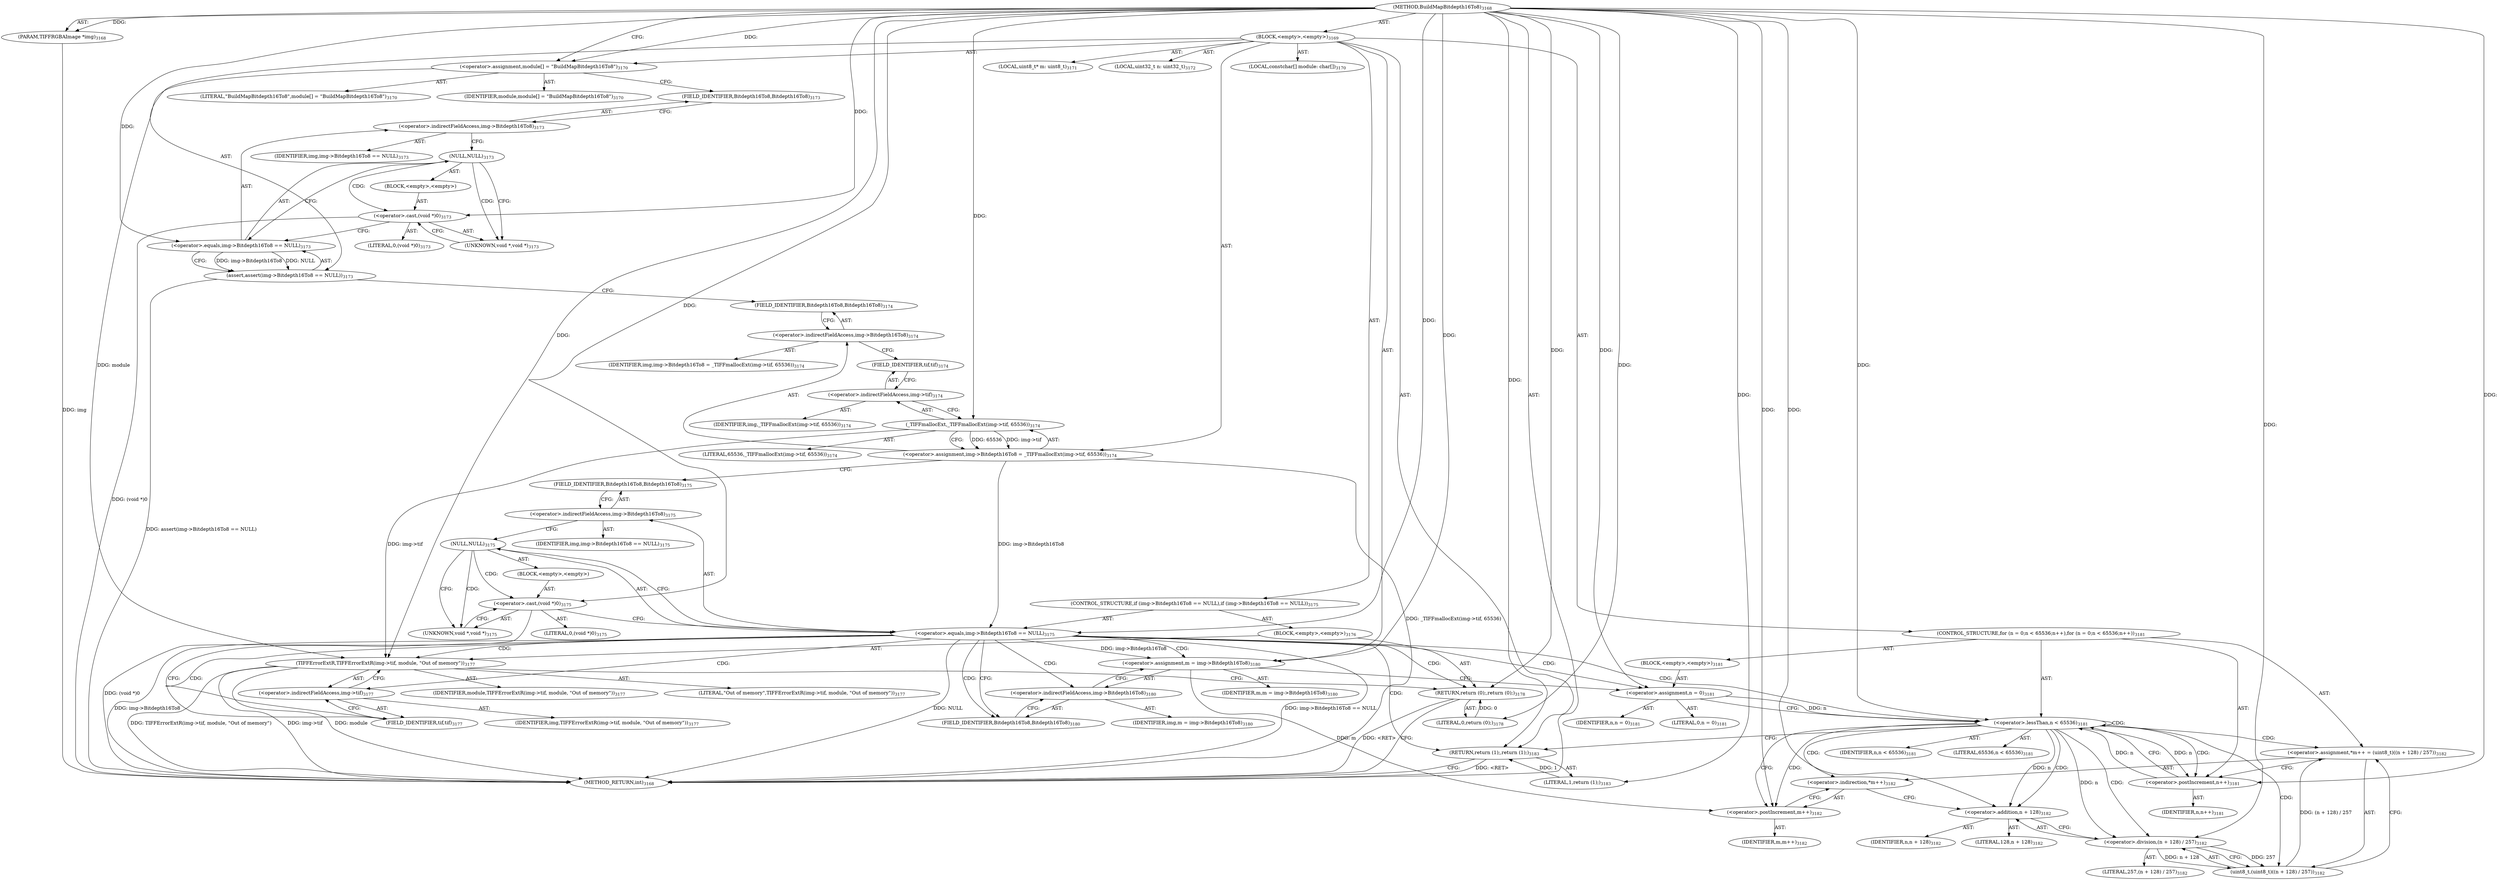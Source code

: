digraph "BuildMapBitdepth16To8" {  
"62981" [label = <(METHOD,BuildMapBitdepth16To8)<SUB>3168</SUB>> ]
"62982" [label = <(PARAM,TIFFRGBAImage *img)<SUB>3168</SUB>> ]
"62983" [label = <(BLOCK,&lt;empty&gt;,&lt;empty&gt;)<SUB>3169</SUB>> ]
"62984" [label = <(LOCAL,constchar[] module: char[])<SUB>3170</SUB>> ]
"62985" [label = <(&lt;operator&gt;.assignment,module[] = &quot;BuildMapBitdepth16To8&quot;)<SUB>3170</SUB>> ]
"62986" [label = <(IDENTIFIER,module,module[] = &quot;BuildMapBitdepth16To8&quot;)<SUB>3170</SUB>> ]
"62987" [label = <(LITERAL,&quot;BuildMapBitdepth16To8&quot;,module[] = &quot;BuildMapBitdepth16To8&quot;)<SUB>3170</SUB>> ]
"62988" [label = <(LOCAL,uint8_t* m: uint8_t)<SUB>3171</SUB>> ]
"62989" [label = <(LOCAL,uint32_t n: uint32_t)<SUB>3172</SUB>> ]
"62990" [label = <(assert,assert(img-&gt;Bitdepth16To8 == NULL))<SUB>3173</SUB>> ]
"62991" [label = <(&lt;operator&gt;.equals,img-&gt;Bitdepth16To8 == NULL)<SUB>3173</SUB>> ]
"62992" [label = <(&lt;operator&gt;.indirectFieldAccess,img-&gt;Bitdepth16To8)<SUB>3173</SUB>> ]
"62993" [label = <(IDENTIFIER,img,img-&gt;Bitdepth16To8 == NULL)<SUB>3173</SUB>> ]
"62994" [label = <(FIELD_IDENTIFIER,Bitdepth16To8,Bitdepth16To8)<SUB>3173</SUB>> ]
"62995" [label = <(NULL,NULL)<SUB>3173</SUB>> ]
"62996" [label = <(BLOCK,&lt;empty&gt;,&lt;empty&gt;)> ]
"62997" [label = <(&lt;operator&gt;.cast,(void *)0)<SUB>3173</SUB>> ]
"62998" [label = <(UNKNOWN,void *,void *)<SUB>3173</SUB>> ]
"62999" [label = <(LITERAL,0,(void *)0)<SUB>3173</SUB>> ]
"63000" [label = <(&lt;operator&gt;.assignment,img-&gt;Bitdepth16To8 = _TIFFmallocExt(img-&gt;tif, 65536))<SUB>3174</SUB>> ]
"63001" [label = <(&lt;operator&gt;.indirectFieldAccess,img-&gt;Bitdepth16To8)<SUB>3174</SUB>> ]
"63002" [label = <(IDENTIFIER,img,img-&gt;Bitdepth16To8 = _TIFFmallocExt(img-&gt;tif, 65536))<SUB>3174</SUB>> ]
"63003" [label = <(FIELD_IDENTIFIER,Bitdepth16To8,Bitdepth16To8)<SUB>3174</SUB>> ]
"63004" [label = <(_TIFFmallocExt,_TIFFmallocExt(img-&gt;tif, 65536))<SUB>3174</SUB>> ]
"63005" [label = <(&lt;operator&gt;.indirectFieldAccess,img-&gt;tif)<SUB>3174</SUB>> ]
"63006" [label = <(IDENTIFIER,img,_TIFFmallocExt(img-&gt;tif, 65536))<SUB>3174</SUB>> ]
"63007" [label = <(FIELD_IDENTIFIER,tif,tif)<SUB>3174</SUB>> ]
"63008" [label = <(LITERAL,65536,_TIFFmallocExt(img-&gt;tif, 65536))<SUB>3174</SUB>> ]
"63009" [label = <(CONTROL_STRUCTURE,if (img-&gt;Bitdepth16To8 == NULL),if (img-&gt;Bitdepth16To8 == NULL))<SUB>3175</SUB>> ]
"63010" [label = <(&lt;operator&gt;.equals,img-&gt;Bitdepth16To8 == NULL)<SUB>3175</SUB>> ]
"63011" [label = <(&lt;operator&gt;.indirectFieldAccess,img-&gt;Bitdepth16To8)<SUB>3175</SUB>> ]
"63012" [label = <(IDENTIFIER,img,img-&gt;Bitdepth16To8 == NULL)<SUB>3175</SUB>> ]
"63013" [label = <(FIELD_IDENTIFIER,Bitdepth16To8,Bitdepth16To8)<SUB>3175</SUB>> ]
"63014" [label = <(NULL,NULL)<SUB>3175</SUB>> ]
"63015" [label = <(BLOCK,&lt;empty&gt;,&lt;empty&gt;)> ]
"63016" [label = <(&lt;operator&gt;.cast,(void *)0)<SUB>3175</SUB>> ]
"63017" [label = <(UNKNOWN,void *,void *)<SUB>3175</SUB>> ]
"63018" [label = <(LITERAL,0,(void *)0)<SUB>3175</SUB>> ]
"63019" [label = <(BLOCK,&lt;empty&gt;,&lt;empty&gt;)<SUB>3176</SUB>> ]
"63020" [label = <(TIFFErrorExtR,TIFFErrorExtR(img-&gt;tif, module, &quot;Out of memory&quot;))<SUB>3177</SUB>> ]
"63021" [label = <(&lt;operator&gt;.indirectFieldAccess,img-&gt;tif)<SUB>3177</SUB>> ]
"63022" [label = <(IDENTIFIER,img,TIFFErrorExtR(img-&gt;tif, module, &quot;Out of memory&quot;))<SUB>3177</SUB>> ]
"63023" [label = <(FIELD_IDENTIFIER,tif,tif)<SUB>3177</SUB>> ]
"63024" [label = <(IDENTIFIER,module,TIFFErrorExtR(img-&gt;tif, module, &quot;Out of memory&quot;))<SUB>3177</SUB>> ]
"63025" [label = <(LITERAL,&quot;Out of memory&quot;,TIFFErrorExtR(img-&gt;tif, module, &quot;Out of memory&quot;))<SUB>3177</SUB>> ]
"63026" [label = <(RETURN,return (0);,return (0);)<SUB>3178</SUB>> ]
"63027" [label = <(LITERAL,0,return (0);)<SUB>3178</SUB>> ]
"63028" [label = <(&lt;operator&gt;.assignment,m = img-&gt;Bitdepth16To8)<SUB>3180</SUB>> ]
"63029" [label = <(IDENTIFIER,m,m = img-&gt;Bitdepth16To8)<SUB>3180</SUB>> ]
"63030" [label = <(&lt;operator&gt;.indirectFieldAccess,img-&gt;Bitdepth16To8)<SUB>3180</SUB>> ]
"63031" [label = <(IDENTIFIER,img,m = img-&gt;Bitdepth16To8)<SUB>3180</SUB>> ]
"63032" [label = <(FIELD_IDENTIFIER,Bitdepth16To8,Bitdepth16To8)<SUB>3180</SUB>> ]
"63033" [label = <(CONTROL_STRUCTURE,for (n = 0;n &lt; 65536;n++),for (n = 0;n &lt; 65536;n++))<SUB>3181</SUB>> ]
"63034" [label = <(BLOCK,&lt;empty&gt;,&lt;empty&gt;)<SUB>3181</SUB>> ]
"63035" [label = <(&lt;operator&gt;.assignment,n = 0)<SUB>3181</SUB>> ]
"63036" [label = <(IDENTIFIER,n,n = 0)<SUB>3181</SUB>> ]
"63037" [label = <(LITERAL,0,n = 0)<SUB>3181</SUB>> ]
"63038" [label = <(&lt;operator&gt;.lessThan,n &lt; 65536)<SUB>3181</SUB>> ]
"63039" [label = <(IDENTIFIER,n,n &lt; 65536)<SUB>3181</SUB>> ]
"63040" [label = <(LITERAL,65536,n &lt; 65536)<SUB>3181</SUB>> ]
"63041" [label = <(&lt;operator&gt;.postIncrement,n++)<SUB>3181</SUB>> ]
"63042" [label = <(IDENTIFIER,n,n++)<SUB>3181</SUB>> ]
"63043" [label = <(&lt;operator&gt;.assignment,*m++ = (uint8_t)((n + 128) / 257))<SUB>3182</SUB>> ]
"63044" [label = <(&lt;operator&gt;.indirection,*m++)<SUB>3182</SUB>> ]
"63045" [label = <(&lt;operator&gt;.postIncrement,m++)<SUB>3182</SUB>> ]
"63046" [label = <(IDENTIFIER,m,m++)<SUB>3182</SUB>> ]
"63047" [label = <(uint8_t,(uint8_t)((n + 128) / 257))<SUB>3182</SUB>> ]
"63048" [label = <(&lt;operator&gt;.division,(n + 128) / 257)<SUB>3182</SUB>> ]
"63049" [label = <(&lt;operator&gt;.addition,n + 128)<SUB>3182</SUB>> ]
"63050" [label = <(IDENTIFIER,n,n + 128)<SUB>3182</SUB>> ]
"63051" [label = <(LITERAL,128,n + 128)<SUB>3182</SUB>> ]
"63052" [label = <(LITERAL,257,(n + 128) / 257)<SUB>3182</SUB>> ]
"63053" [label = <(RETURN,return (1);,return (1);)<SUB>3183</SUB>> ]
"63054" [label = <(LITERAL,1,return (1);)<SUB>3183</SUB>> ]
"63055" [label = <(METHOD_RETURN,int)<SUB>3168</SUB>> ]
  "62981" -> "62982"  [ label = "AST: "] 
  "62981" -> "62983"  [ label = "AST: "] 
  "62981" -> "63055"  [ label = "AST: "] 
  "62983" -> "62984"  [ label = "AST: "] 
  "62983" -> "62985"  [ label = "AST: "] 
  "62983" -> "62988"  [ label = "AST: "] 
  "62983" -> "62989"  [ label = "AST: "] 
  "62983" -> "62990"  [ label = "AST: "] 
  "62983" -> "63000"  [ label = "AST: "] 
  "62983" -> "63009"  [ label = "AST: "] 
  "62983" -> "63028"  [ label = "AST: "] 
  "62983" -> "63033"  [ label = "AST: "] 
  "62983" -> "63053"  [ label = "AST: "] 
  "62985" -> "62986"  [ label = "AST: "] 
  "62985" -> "62987"  [ label = "AST: "] 
  "62990" -> "62991"  [ label = "AST: "] 
  "62991" -> "62992"  [ label = "AST: "] 
  "62991" -> "62995"  [ label = "AST: "] 
  "62992" -> "62993"  [ label = "AST: "] 
  "62992" -> "62994"  [ label = "AST: "] 
  "62995" -> "62996"  [ label = "AST: "] 
  "62996" -> "62997"  [ label = "AST: "] 
  "62997" -> "62998"  [ label = "AST: "] 
  "62997" -> "62999"  [ label = "AST: "] 
  "63000" -> "63001"  [ label = "AST: "] 
  "63000" -> "63004"  [ label = "AST: "] 
  "63001" -> "63002"  [ label = "AST: "] 
  "63001" -> "63003"  [ label = "AST: "] 
  "63004" -> "63005"  [ label = "AST: "] 
  "63004" -> "63008"  [ label = "AST: "] 
  "63005" -> "63006"  [ label = "AST: "] 
  "63005" -> "63007"  [ label = "AST: "] 
  "63009" -> "63010"  [ label = "AST: "] 
  "63009" -> "63019"  [ label = "AST: "] 
  "63010" -> "63011"  [ label = "AST: "] 
  "63010" -> "63014"  [ label = "AST: "] 
  "63011" -> "63012"  [ label = "AST: "] 
  "63011" -> "63013"  [ label = "AST: "] 
  "63014" -> "63015"  [ label = "AST: "] 
  "63015" -> "63016"  [ label = "AST: "] 
  "63016" -> "63017"  [ label = "AST: "] 
  "63016" -> "63018"  [ label = "AST: "] 
  "63019" -> "63020"  [ label = "AST: "] 
  "63019" -> "63026"  [ label = "AST: "] 
  "63020" -> "63021"  [ label = "AST: "] 
  "63020" -> "63024"  [ label = "AST: "] 
  "63020" -> "63025"  [ label = "AST: "] 
  "63021" -> "63022"  [ label = "AST: "] 
  "63021" -> "63023"  [ label = "AST: "] 
  "63026" -> "63027"  [ label = "AST: "] 
  "63028" -> "63029"  [ label = "AST: "] 
  "63028" -> "63030"  [ label = "AST: "] 
  "63030" -> "63031"  [ label = "AST: "] 
  "63030" -> "63032"  [ label = "AST: "] 
  "63033" -> "63034"  [ label = "AST: "] 
  "63033" -> "63038"  [ label = "AST: "] 
  "63033" -> "63041"  [ label = "AST: "] 
  "63033" -> "63043"  [ label = "AST: "] 
  "63034" -> "63035"  [ label = "AST: "] 
  "63035" -> "63036"  [ label = "AST: "] 
  "63035" -> "63037"  [ label = "AST: "] 
  "63038" -> "63039"  [ label = "AST: "] 
  "63038" -> "63040"  [ label = "AST: "] 
  "63041" -> "63042"  [ label = "AST: "] 
  "63043" -> "63044"  [ label = "AST: "] 
  "63043" -> "63047"  [ label = "AST: "] 
  "63044" -> "63045"  [ label = "AST: "] 
  "63045" -> "63046"  [ label = "AST: "] 
  "63047" -> "63048"  [ label = "AST: "] 
  "63048" -> "63049"  [ label = "AST: "] 
  "63048" -> "63052"  [ label = "AST: "] 
  "63049" -> "63050"  [ label = "AST: "] 
  "63049" -> "63051"  [ label = "AST: "] 
  "63053" -> "63054"  [ label = "AST: "] 
  "62985" -> "62994"  [ label = "CFG: "] 
  "62990" -> "63003"  [ label = "CFG: "] 
  "63000" -> "63013"  [ label = "CFG: "] 
  "63028" -> "63035"  [ label = "CFG: "] 
  "63053" -> "63055"  [ label = "CFG: "] 
  "62991" -> "62990"  [ label = "CFG: "] 
  "63001" -> "63007"  [ label = "CFG: "] 
  "63004" -> "63000"  [ label = "CFG: "] 
  "63010" -> "63023"  [ label = "CFG: "] 
  "63010" -> "63032"  [ label = "CFG: "] 
  "63030" -> "63028"  [ label = "CFG: "] 
  "63038" -> "63045"  [ label = "CFG: "] 
  "63038" -> "63053"  [ label = "CFG: "] 
  "63041" -> "63038"  [ label = "CFG: "] 
  "63043" -> "63041"  [ label = "CFG: "] 
  "62992" -> "62995"  [ label = "CFG: "] 
  "62995" -> "62998"  [ label = "CFG: "] 
  "62995" -> "62991"  [ label = "CFG: "] 
  "63003" -> "63001"  [ label = "CFG: "] 
  "63005" -> "63004"  [ label = "CFG: "] 
  "63011" -> "63014"  [ label = "CFG: "] 
  "63014" -> "63017"  [ label = "CFG: "] 
  "63014" -> "63010"  [ label = "CFG: "] 
  "63020" -> "63026"  [ label = "CFG: "] 
  "63026" -> "63055"  [ label = "CFG: "] 
  "63032" -> "63030"  [ label = "CFG: "] 
  "63035" -> "63038"  [ label = "CFG: "] 
  "63044" -> "63049"  [ label = "CFG: "] 
  "63047" -> "63043"  [ label = "CFG: "] 
  "62994" -> "62992"  [ label = "CFG: "] 
  "63007" -> "63005"  [ label = "CFG: "] 
  "63013" -> "63011"  [ label = "CFG: "] 
  "63021" -> "63020"  [ label = "CFG: "] 
  "63045" -> "63044"  [ label = "CFG: "] 
  "63048" -> "63047"  [ label = "CFG: "] 
  "62997" -> "62991"  [ label = "CFG: "] 
  "63016" -> "63010"  [ label = "CFG: "] 
  "63023" -> "63021"  [ label = "CFG: "] 
  "63049" -> "63048"  [ label = "CFG: "] 
  "62998" -> "62997"  [ label = "CFG: "] 
  "63017" -> "63016"  [ label = "CFG: "] 
  "62981" -> "62985"  [ label = "CFG: "] 
  "63026" -> "63055"  [ label = "DDG: &lt;RET&gt;"] 
  "63053" -> "63055"  [ label = "DDG: &lt;RET&gt;"] 
  "62982" -> "63055"  [ label = "DDG: img"] 
  "62997" -> "63055"  [ label = "DDG: (void *)0"] 
  "62990" -> "63055"  [ label = "DDG: assert(img-&gt;Bitdepth16To8 == NULL)"] 
  "63000" -> "63055"  [ label = "DDG: _TIFFmallocExt(img-&gt;tif, 65536)"] 
  "63010" -> "63055"  [ label = "DDG: img-&gt;Bitdepth16To8"] 
  "63010" -> "63055"  [ label = "DDG: NULL"] 
  "63016" -> "63055"  [ label = "DDG: (void *)0"] 
  "63010" -> "63055"  [ label = "DDG: img-&gt;Bitdepth16To8 == NULL"] 
  "63020" -> "63055"  [ label = "DDG: img-&gt;tif"] 
  "63020" -> "63055"  [ label = "DDG: module"] 
  "63020" -> "63055"  [ label = "DDG: TIFFErrorExtR(img-&gt;tif, module, &quot;Out of memory&quot;)"] 
  "62981" -> "62982"  [ label = "DDG: "] 
  "62981" -> "62985"  [ label = "DDG: "] 
  "63004" -> "63000"  [ label = "DDG: img-&gt;tif"] 
  "63004" -> "63000"  [ label = "DDG: 65536"] 
  "63010" -> "63028"  [ label = "DDG: img-&gt;Bitdepth16To8"] 
  "63054" -> "63053"  [ label = "DDG: 1"] 
  "62981" -> "63053"  [ label = "DDG: "] 
  "62991" -> "62990"  [ label = "DDG: img-&gt;Bitdepth16To8"] 
  "62991" -> "62990"  [ label = "DDG: NULL"] 
  "62981" -> "63028"  [ label = "DDG: "] 
  "63047" -> "63043"  [ label = "DDG: (n + 128) / 257"] 
  "62981" -> "63054"  [ label = "DDG: "] 
  "62981" -> "62991"  [ label = "DDG: "] 
  "62981" -> "63004"  [ label = "DDG: "] 
  "63000" -> "63010"  [ label = "DDG: img-&gt;Bitdepth16To8"] 
  "62981" -> "63010"  [ label = "DDG: "] 
  "63027" -> "63026"  [ label = "DDG: 0"] 
  "62981" -> "63026"  [ label = "DDG: "] 
  "62981" -> "63035"  [ label = "DDG: "] 
  "63035" -> "63038"  [ label = "DDG: n"] 
  "63041" -> "63038"  [ label = "DDG: n"] 
  "62981" -> "63038"  [ label = "DDG: "] 
  "62981" -> "63041"  [ label = "DDG: "] 
  "63038" -> "63041"  [ label = "DDG: n"] 
  "63004" -> "63020"  [ label = "DDG: img-&gt;tif"] 
  "62985" -> "63020"  [ label = "DDG: module"] 
  "62981" -> "63020"  [ label = "DDG: "] 
  "62981" -> "63027"  [ label = "DDG: "] 
  "63048" -> "63047"  [ label = "DDG: n + 128"] 
  "63048" -> "63047"  [ label = "DDG: 257"] 
  "62981" -> "62997"  [ label = "DDG: "] 
  "62981" -> "63016"  [ label = "DDG: "] 
  "63028" -> "63045"  [ label = "DDG: m"] 
  "62981" -> "63045"  [ label = "DDG: "] 
  "63038" -> "63048"  [ label = "DDG: n"] 
  "62981" -> "63048"  [ label = "DDG: "] 
  "63038" -> "63049"  [ label = "DDG: n"] 
  "62981" -> "63049"  [ label = "DDG: "] 
  "63010" -> "63026"  [ label = "CDG: "] 
  "63010" -> "63021"  [ label = "CDG: "] 
  "63010" -> "63035"  [ label = "CDG: "] 
  "63010" -> "63030"  [ label = "CDG: "] 
  "63010" -> "63020"  [ label = "CDG: "] 
  "63010" -> "63023"  [ label = "CDG: "] 
  "63010" -> "63038"  [ label = "CDG: "] 
  "63010" -> "63053"  [ label = "CDG: "] 
  "63010" -> "63028"  [ label = "CDG: "] 
  "63010" -> "63032"  [ label = "CDG: "] 
  "63038" -> "63041"  [ label = "CDG: "] 
  "63038" -> "63049"  [ label = "CDG: "] 
  "63038" -> "63048"  [ label = "CDG: "] 
  "63038" -> "63044"  [ label = "CDG: "] 
  "63038" -> "63045"  [ label = "CDG: "] 
  "63038" -> "63038"  [ label = "CDG: "] 
  "63038" -> "63043"  [ label = "CDG: "] 
  "63038" -> "63047"  [ label = "CDG: "] 
  "62995" -> "62997"  [ label = "CDG: "] 
  "62995" -> "62998"  [ label = "CDG: "] 
  "63014" -> "63016"  [ label = "CDG: "] 
  "63014" -> "63017"  [ label = "CDG: "] 
}
